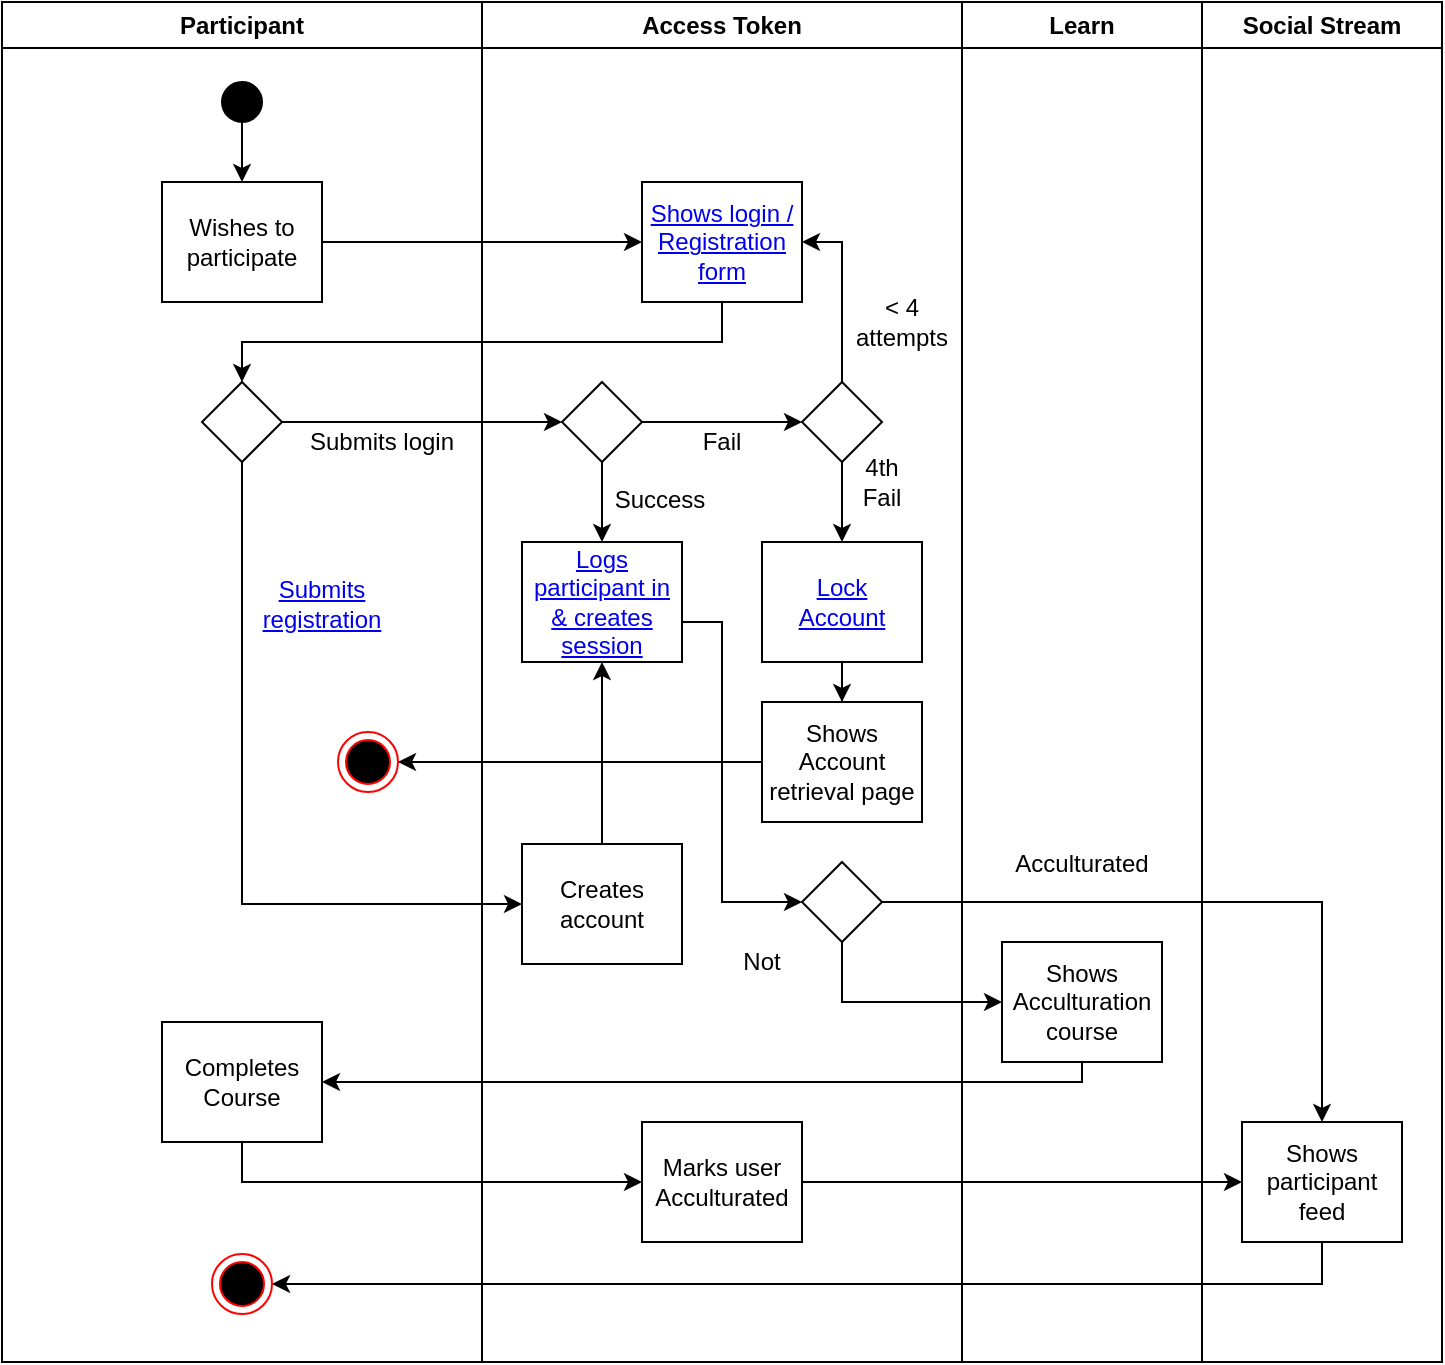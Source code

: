 <mxfile version="13.7.5" type="github">
  <diagram name="Page-1" id="e7e014a7-5840-1c2e-5031-d8a46d1fe8dd">
    <mxGraphModel dx="870" dy="707" grid="1" gridSize="10" guides="1" tooltips="1" connect="1" arrows="1" fold="1" page="1" pageScale="1" pageWidth="827" pageHeight="1169" background="#ffffff" math="0" shadow="0">
      <root>
        <mxCell id="0" />
        <mxCell id="1" parent="0" />
        <mxCell id="2" value="Participant" style="swimlane;whiteSpace=wrap" parent="1" vertex="1">
          <mxGeometry x="40" y="80" width="240" height="680" as="geometry" />
        </mxCell>
        <mxCell id="eTK_frsckVeU1uCwgibv-47" value="" style="edgeStyle=orthogonalEdgeStyle;rounded=0;orthogonalLoop=1;jettySize=auto;html=1;" parent="2" source="eTK_frsckVeU1uCwgibv-42" target="eTK_frsckVeU1uCwgibv-45" edge="1">
          <mxGeometry relative="1" as="geometry" />
        </mxCell>
        <mxCell id="eTK_frsckVeU1uCwgibv-42" value="" style="ellipse;whiteSpace=wrap;html=1;fillColor=#000000;" parent="2" vertex="1">
          <mxGeometry x="110" y="40" width="20" height="20" as="geometry" />
        </mxCell>
        <mxCell id="eTK_frsckVeU1uCwgibv-45" value="Wishes to participate" style="rounded=0;whiteSpace=wrap;html=1;fontFamily=Helvetica;fontSize=12;fontColor=#000000;align=center;" parent="2" vertex="1">
          <mxGeometry x="80" y="90" width="80" height="60" as="geometry" />
        </mxCell>
        <mxCell id="eTK_frsckVeU1uCwgibv-57" value="" style="edgeStyle=orthogonalEdgeStyle;rounded=0;orthogonalLoop=1;jettySize=auto;html=1;exitX=1;exitY=0.5;exitDx=0;exitDy=0;" parent="2" source="eTK_frsckVeU1uCwgibv-91" target="eTK_frsckVeU1uCwgibv-56" edge="1">
          <mxGeometry relative="1" as="geometry">
            <mxPoint x="160" y="210" as="sourcePoint" />
          </mxGeometry>
        </mxCell>
        <mxCell id="eTK_frsckVeU1uCwgibv-70" value="" style="edgeStyle=orthogonalEdgeStyle;rounded=0;orthogonalLoop=1;jettySize=auto;html=1;" parent="2" source="eTK_frsckVeU1uCwgibv-56" target="eTK_frsckVeU1uCwgibv-69" edge="1">
          <mxGeometry relative="1" as="geometry" />
        </mxCell>
        <mxCell id="eTK_frsckVeU1uCwgibv-56" value="" style="rhombus;whiteSpace=wrap;html=1;fontFamily=Helvetica;fontSize=12;fontColor=#000000;align=center;" parent="2" vertex="1">
          <mxGeometry x="280" y="190" width="40" height="40" as="geometry" />
        </mxCell>
        <mxCell id="eTK_frsckVeU1uCwgibv-91" value="" style="rhombus;whiteSpace=wrap;html=1;fontFamily=Helvetica;fontSize=12;fontColor=#000000;align=center;" parent="2" vertex="1">
          <mxGeometry x="100" y="190" width="40" height="40" as="geometry" />
        </mxCell>
        <mxCell id="eTK_frsckVeU1uCwgibv-69" value="" style="rhombus;whiteSpace=wrap;html=1;fontFamily=Helvetica;fontSize=12;fontColor=#000000;align=center;" parent="2" vertex="1">
          <mxGeometry x="400" y="190" width="40" height="40" as="geometry" />
        </mxCell>
        <mxCell id="eTK_frsckVeU1uCwgibv-95" value="&lt;a href=&quot;https://github.com/AfrikaBurn/TMI/issues/53&quot;&gt;Submits registration&lt;/a&gt;" style="text;html=1;strokeColor=none;fillColor=none;align=center;verticalAlign=middle;whiteSpace=wrap;rounded=0;" parent="2" vertex="1">
          <mxGeometry x="140" y="291" width="40" height="20" as="geometry" />
        </mxCell>
        <mxCell id="eTK_frsckVeU1uCwgibv-66" value="" style="ellipse;html=1;shape=endState;fillColor=#000000;strokeColor=#ff0000;" parent="2" vertex="1">
          <mxGeometry x="168" y="365" width="30" height="30" as="geometry" />
        </mxCell>
        <mxCell id="LSgEw5MmOkTpCxkL0QqH-18" value="Completes Course" style="rounded=0;whiteSpace=wrap;html=1;fontFamily=Helvetica;fontSize=12;fontColor=#000000;align=center;" parent="2" vertex="1">
          <mxGeometry x="80" y="510" width="80" height="60" as="geometry" />
        </mxCell>
        <mxCell id="3" value="Access Token" style="swimlane;whiteSpace=wrap;startSize=23;" parent="1" vertex="1">
          <mxGeometry x="280" y="80" width="240" height="680" as="geometry" />
        </mxCell>
        <mxCell id="eTK_frsckVeU1uCwgibv-48" value="&lt;a href=&quot;https://github.com/AfrikaBurn/TMI/issues/53&quot;&gt;Shows login / Registration&lt;br&gt;form&lt;/a&gt;" style="rounded=0;whiteSpace=wrap;html=1;fontFamily=Helvetica;fontSize=12;fontColor=#000000;align=center;" parent="3" vertex="1">
          <mxGeometry x="80" y="90" width="80" height="60" as="geometry" />
        </mxCell>
        <mxCell id="eTK_frsckVeU1uCwgibv-58" value="Fail" style="text;html=1;strokeColor=none;fillColor=none;align=center;verticalAlign=middle;whiteSpace=wrap;rounded=0;" parent="3" vertex="1">
          <mxGeometry x="100" y="210" width="40" height="20" as="geometry" />
        </mxCell>
        <mxCell id="eTK_frsckVeU1uCwgibv-63" value="&lt;a href=&quot;https://github.com/AfrikaBurn/TMI/issues/53&quot;&gt;Lock&lt;br&gt;Account&lt;/a&gt;" style="rounded=0;whiteSpace=wrap;html=1;fontFamily=Helvetica;fontSize=12;fontColor=#000000;align=center;" parent="3" vertex="1">
          <mxGeometry x="140" y="270" width="80" height="60" as="geometry" />
        </mxCell>
        <mxCell id="eTK_frsckVeU1uCwgibv-72" value="&lt;a href=&quot;https://github.com/AfrikaBurn/TMI/issues/53&quot;&gt;Logs participant in&lt;br&gt;&amp;amp; creates session&lt;/a&gt;" style="rounded=0;whiteSpace=wrap;html=1;fontFamily=Helvetica;fontSize=12;fontColor=#000000;align=center;" parent="3" vertex="1">
          <mxGeometry x="20" y="270" width="80" height="60" as="geometry" />
        </mxCell>
        <mxCell id="eTK_frsckVeU1uCwgibv-97" style="edgeStyle=orthogonalEdgeStyle;rounded=0;orthogonalLoop=1;jettySize=auto;html=1;exitX=0.5;exitY=0;exitDx=0;exitDy=0;entryX=0.5;entryY=1;entryDx=0;entryDy=0;" parent="3" source="eTK_frsckVeU1uCwgibv-96" target="eTK_frsckVeU1uCwgibv-72" edge="1">
          <mxGeometry relative="1" as="geometry" />
        </mxCell>
        <mxCell id="eTK_frsckVeU1uCwgibv-96" value="Creates account" style="rounded=0;whiteSpace=wrap;html=1;fontFamily=Helvetica;fontSize=12;fontColor=#000000;align=center;" parent="3" vertex="1">
          <mxGeometry x="20" y="421" width="80" height="60" as="geometry" />
        </mxCell>
        <mxCell id="eTK_frsckVeU1uCwgibv-68" value="4th&lt;br&gt;Fail" style="text;html=1;strokeColor=none;fillColor=none;align=center;verticalAlign=middle;whiteSpace=wrap;rounded=0;" parent="3" vertex="1">
          <mxGeometry x="180" y="230" width="40" height="20" as="geometry" />
        </mxCell>
        <mxCell id="LSgEw5MmOkTpCxkL0QqH-6" value="&amp;lt; 4&lt;br&gt;attempts" style="text;html=1;strokeColor=none;fillColor=none;align=center;verticalAlign=middle;whiteSpace=wrap;rounded=0;" parent="3" vertex="1">
          <mxGeometry x="190" y="150" width="40" height="20" as="geometry" />
        </mxCell>
        <mxCell id="LSgEw5MmOkTpCxkL0QqH-7" value="Shows&lt;br&gt;Account retrieval page" style="rounded=0;whiteSpace=wrap;html=1;fontFamily=Helvetica;fontSize=12;fontColor=#000000;align=center;" parent="3" vertex="1">
          <mxGeometry x="140" y="350" width="80" height="60" as="geometry" />
        </mxCell>
        <mxCell id="eTK_frsckVeU1uCwgibv-88" value="" style="edgeStyle=orthogonalEdgeStyle;rounded=0;orthogonalLoop=1;jettySize=auto;html=1;entryX=0.5;entryY=0;entryDx=0;entryDy=0;" parent="3" source="eTK_frsckVeU1uCwgibv-63" target="LSgEw5MmOkTpCxkL0QqH-7" edge="1">
          <mxGeometry relative="1" as="geometry" />
        </mxCell>
        <mxCell id="LSgEw5MmOkTpCxkL0QqH-12" value="" style="rhombus;whiteSpace=wrap;html=1;fontFamily=Helvetica;fontSize=12;fontColor=#000000;align=center;" parent="3" vertex="1">
          <mxGeometry x="160" y="430" width="40" height="40" as="geometry" />
        </mxCell>
        <mxCell id="LSgEw5MmOkTpCxkL0QqH-15" value="Not" style="text;html=1;strokeColor=none;fillColor=none;align=center;verticalAlign=middle;whiteSpace=wrap;rounded=0;" parent="3" vertex="1">
          <mxGeometry x="120" y="470" width="40" height="20" as="geometry" />
        </mxCell>
        <mxCell id="LSgEw5MmOkTpCxkL0QqH-20" value="Marks user Acculturated" style="rounded=0;whiteSpace=wrap;html=1;fontFamily=Helvetica;fontSize=12;fontColor=#000000;align=center;" parent="3" vertex="1">
          <mxGeometry x="80" y="560" width="80" height="60" as="geometry" />
        </mxCell>
        <mxCell id="4" value="Learn" style="swimlane;whiteSpace=wrap;startSize=23;" parent="1" vertex="1">
          <mxGeometry x="520" y="80" width="120" height="680" as="geometry" />
        </mxCell>
        <mxCell id="LSgEw5MmOkTpCxkL0QqH-13" value="Acculturated" style="text;html=1;strokeColor=none;fillColor=none;align=center;verticalAlign=middle;whiteSpace=wrap;rounded=0;" parent="4" vertex="1">
          <mxGeometry x="40" y="421" width="40" height="20" as="geometry" />
        </mxCell>
        <mxCell id="LSgEw5MmOkTpCxkL0QqH-16" value="Shows Acculturation course" style="rounded=0;whiteSpace=wrap;html=1;fontFamily=Helvetica;fontSize=12;fontColor=#000000;align=center;" parent="4" vertex="1">
          <mxGeometry x="20" y="470" width="80" height="60" as="geometry" />
        </mxCell>
        <mxCell id="eTK_frsckVeU1uCwgibv-49" value="" style="edgeStyle=orthogonalEdgeStyle;rounded=0;orthogonalLoop=1;jettySize=auto;html=1;entryX=0;entryY=0.5;entryDx=0;entryDy=0;" parent="1" source="eTK_frsckVeU1uCwgibv-45" target="eTK_frsckVeU1uCwgibv-48" edge="1">
          <mxGeometry relative="1" as="geometry" />
        </mxCell>
        <mxCell id="eTK_frsckVeU1uCwgibv-55" value="" style="edgeStyle=orthogonalEdgeStyle;rounded=0;orthogonalLoop=1;jettySize=auto;html=1;entryX=0.5;entryY=0;entryDx=0;entryDy=0;" parent="1" source="eTK_frsckVeU1uCwgibv-48" target="eTK_frsckVeU1uCwgibv-91" edge="1">
          <mxGeometry relative="1" as="geometry">
            <mxPoint x="160" y="270" as="targetPoint" />
            <Array as="points">
              <mxPoint x="400" y="250" />
              <mxPoint x="160" y="250" />
            </Array>
          </mxGeometry>
        </mxCell>
        <mxCell id="eTK_frsckVeU1uCwgibv-60" value="" style="edgeStyle=orthogonalEdgeStyle;rounded=0;orthogonalLoop=1;jettySize=auto;html=1;exitX=0.5;exitY=1;exitDx=0;exitDy=0;entryX=0.5;entryY=0;entryDx=0;entryDy=0;" parent="1" source="eTK_frsckVeU1uCwgibv-56" target="eTK_frsckVeU1uCwgibv-72" edge="1">
          <mxGeometry relative="1" as="geometry">
            <mxPoint x="340" y="350" as="targetPoint" />
            <Array as="points" />
          </mxGeometry>
        </mxCell>
        <mxCell id="eTK_frsckVeU1uCwgibv-62" value="" style="edgeStyle=orthogonalEdgeStyle;rounded=0;orthogonalLoop=1;jettySize=auto;html=1;exitX=0.5;exitY=1;exitDx=0;exitDy=0;" parent="1" source="eTK_frsckVeU1uCwgibv-69" target="eTK_frsckVeU1uCwgibv-63" edge="1">
          <mxGeometry relative="1" as="geometry">
            <mxPoint x="460" y="340" as="targetPoint" />
          </mxGeometry>
        </mxCell>
        <mxCell id="eTK_frsckVeU1uCwgibv-71" style="edgeStyle=orthogonalEdgeStyle;rounded=0;orthogonalLoop=1;jettySize=auto;html=1;exitX=0.5;exitY=0;exitDx=0;exitDy=0;entryX=1;entryY=0.5;entryDx=0;entryDy=0;" parent="1" source="eTK_frsckVeU1uCwgibv-69" target="eTK_frsckVeU1uCwgibv-48" edge="1">
          <mxGeometry relative="1" as="geometry" />
        </mxCell>
        <mxCell id="eTK_frsckVeU1uCwgibv-77" value="" style="edgeStyle=orthogonalEdgeStyle;rounded=0;orthogonalLoop=1;jettySize=auto;html=1;entryX=0;entryY=0.5;entryDx=0;entryDy=0;exitX=1;exitY=0.5;exitDx=0;exitDy=0;" parent="1" target="LSgEw5MmOkTpCxkL0QqH-12" edge="1">
          <mxGeometry relative="1" as="geometry">
            <mxPoint x="380" y="390" as="sourcePoint" />
            <Array as="points">
              <mxPoint x="400" y="390" />
              <mxPoint x="400" y="530" />
            </Array>
          </mxGeometry>
        </mxCell>
        <mxCell id="eTK_frsckVeU1uCwgibv-93" value="Success" style="text;html=1;strokeColor=none;fillColor=none;align=center;verticalAlign=middle;whiteSpace=wrap;rounded=0;" parent="1" vertex="1">
          <mxGeometry x="349" y="319" width="40" height="20" as="geometry" />
        </mxCell>
        <mxCell id="eTK_frsckVeU1uCwgibv-94" value="Submits login" style="text;html=1;strokeColor=none;fillColor=none;align=center;verticalAlign=middle;whiteSpace=wrap;rounded=0;" parent="1" vertex="1">
          <mxGeometry x="190" y="290" width="80" height="20" as="geometry" />
        </mxCell>
        <mxCell id="eTK_frsckVeU1uCwgibv-98" style="edgeStyle=orthogonalEdgeStyle;rounded=0;orthogonalLoop=1;jettySize=auto;html=1;exitX=0.5;exitY=1;exitDx=0;exitDy=0;entryX=0;entryY=0.5;entryDx=0;entryDy=0;" parent="1" source="eTK_frsckVeU1uCwgibv-91" target="eTK_frsckVeU1uCwgibv-96" edge="1">
          <mxGeometry relative="1" as="geometry" />
        </mxCell>
        <mxCell id="eTK_frsckVeU1uCwgibv-99" style="edgeStyle=orthogonalEdgeStyle;rounded=0;orthogonalLoop=1;jettySize=auto;html=1;exitX=0.5;exitY=1;exitDx=0;exitDy=0;entryX=1;entryY=0.5;entryDx=0;entryDy=0;" parent="1" source="eTK_frsckVeU1uCwgibv-75" target="eTK_frsckVeU1uCwgibv-78" edge="1">
          <mxGeometry relative="1" as="geometry">
            <Array as="points">
              <mxPoint x="700" y="721" />
            </Array>
          </mxGeometry>
        </mxCell>
        <mxCell id="LSgEw5MmOkTpCxkL0QqH-9" style="edgeStyle=orthogonalEdgeStyle;rounded=0;orthogonalLoop=1;jettySize=auto;html=1;entryX=1;entryY=0.5;entryDx=0;entryDy=0;" parent="1" source="LSgEw5MmOkTpCxkL0QqH-7" target="eTK_frsckVeU1uCwgibv-66" edge="1">
          <mxGeometry relative="1" as="geometry" />
        </mxCell>
        <mxCell id="LSgEw5MmOkTpCxkL0QqH-10" value="Social Stream" style="swimlane;whiteSpace=wrap;startSize=23;" parent="1" vertex="1">
          <mxGeometry x="640" y="80" width="120" height="680" as="geometry" />
        </mxCell>
        <mxCell id="eTK_frsckVeU1uCwgibv-75" value="Shows participant feed" style="rounded=0;whiteSpace=wrap;html=1;fontFamily=Helvetica;fontSize=12;fontColor=#000000;align=center;" parent="LSgEw5MmOkTpCxkL0QqH-10" vertex="1">
          <mxGeometry x="20" y="560" width="80" height="60" as="geometry" />
        </mxCell>
        <mxCell id="LSgEw5MmOkTpCxkL0QqH-14" style="edgeStyle=orthogonalEdgeStyle;rounded=0;orthogonalLoop=1;jettySize=auto;html=1;" parent="1" source="LSgEw5MmOkTpCxkL0QqH-12" target="eTK_frsckVeU1uCwgibv-75" edge="1">
          <mxGeometry relative="1" as="geometry" />
        </mxCell>
        <mxCell id="LSgEw5MmOkTpCxkL0QqH-17" style="edgeStyle=orthogonalEdgeStyle;rounded=0;orthogonalLoop=1;jettySize=auto;html=1;entryX=0;entryY=0.5;entryDx=0;entryDy=0;" parent="1" source="LSgEw5MmOkTpCxkL0QqH-12" target="LSgEw5MmOkTpCxkL0QqH-16" edge="1">
          <mxGeometry relative="1" as="geometry">
            <Array as="points">
              <mxPoint x="460" y="580" />
            </Array>
          </mxGeometry>
        </mxCell>
        <mxCell id="eTK_frsckVeU1uCwgibv-78" value="" style="ellipse;html=1;shape=endState;fillColor=#000000;strokeColor=#ff0000;" parent="1" vertex="1">
          <mxGeometry x="145" y="706" width="30" height="30" as="geometry" />
        </mxCell>
        <mxCell id="LSgEw5MmOkTpCxkL0QqH-19" style="edgeStyle=orthogonalEdgeStyle;rounded=0;orthogonalLoop=1;jettySize=auto;html=1;entryX=1;entryY=0.5;entryDx=0;entryDy=0;" parent="1" source="LSgEw5MmOkTpCxkL0QqH-16" target="LSgEw5MmOkTpCxkL0QqH-18" edge="1">
          <mxGeometry relative="1" as="geometry">
            <Array as="points">
              <mxPoint x="580" y="620" />
            </Array>
          </mxGeometry>
        </mxCell>
        <mxCell id="LSgEw5MmOkTpCxkL0QqH-21" style="edgeStyle=orthogonalEdgeStyle;rounded=0;orthogonalLoop=1;jettySize=auto;html=1;" parent="1" source="LSgEw5MmOkTpCxkL0QqH-18" target="LSgEw5MmOkTpCxkL0QqH-20" edge="1">
          <mxGeometry relative="1" as="geometry">
            <Array as="points">
              <mxPoint x="160" y="610" />
            </Array>
          </mxGeometry>
        </mxCell>
        <mxCell id="LSgEw5MmOkTpCxkL0QqH-22" style="edgeStyle=orthogonalEdgeStyle;rounded=0;orthogonalLoop=1;jettySize=auto;html=1;" parent="1" source="LSgEw5MmOkTpCxkL0QqH-20" target="eTK_frsckVeU1uCwgibv-75" edge="1">
          <mxGeometry relative="1" as="geometry" />
        </mxCell>
      </root>
    </mxGraphModel>
  </diagram>
</mxfile>
